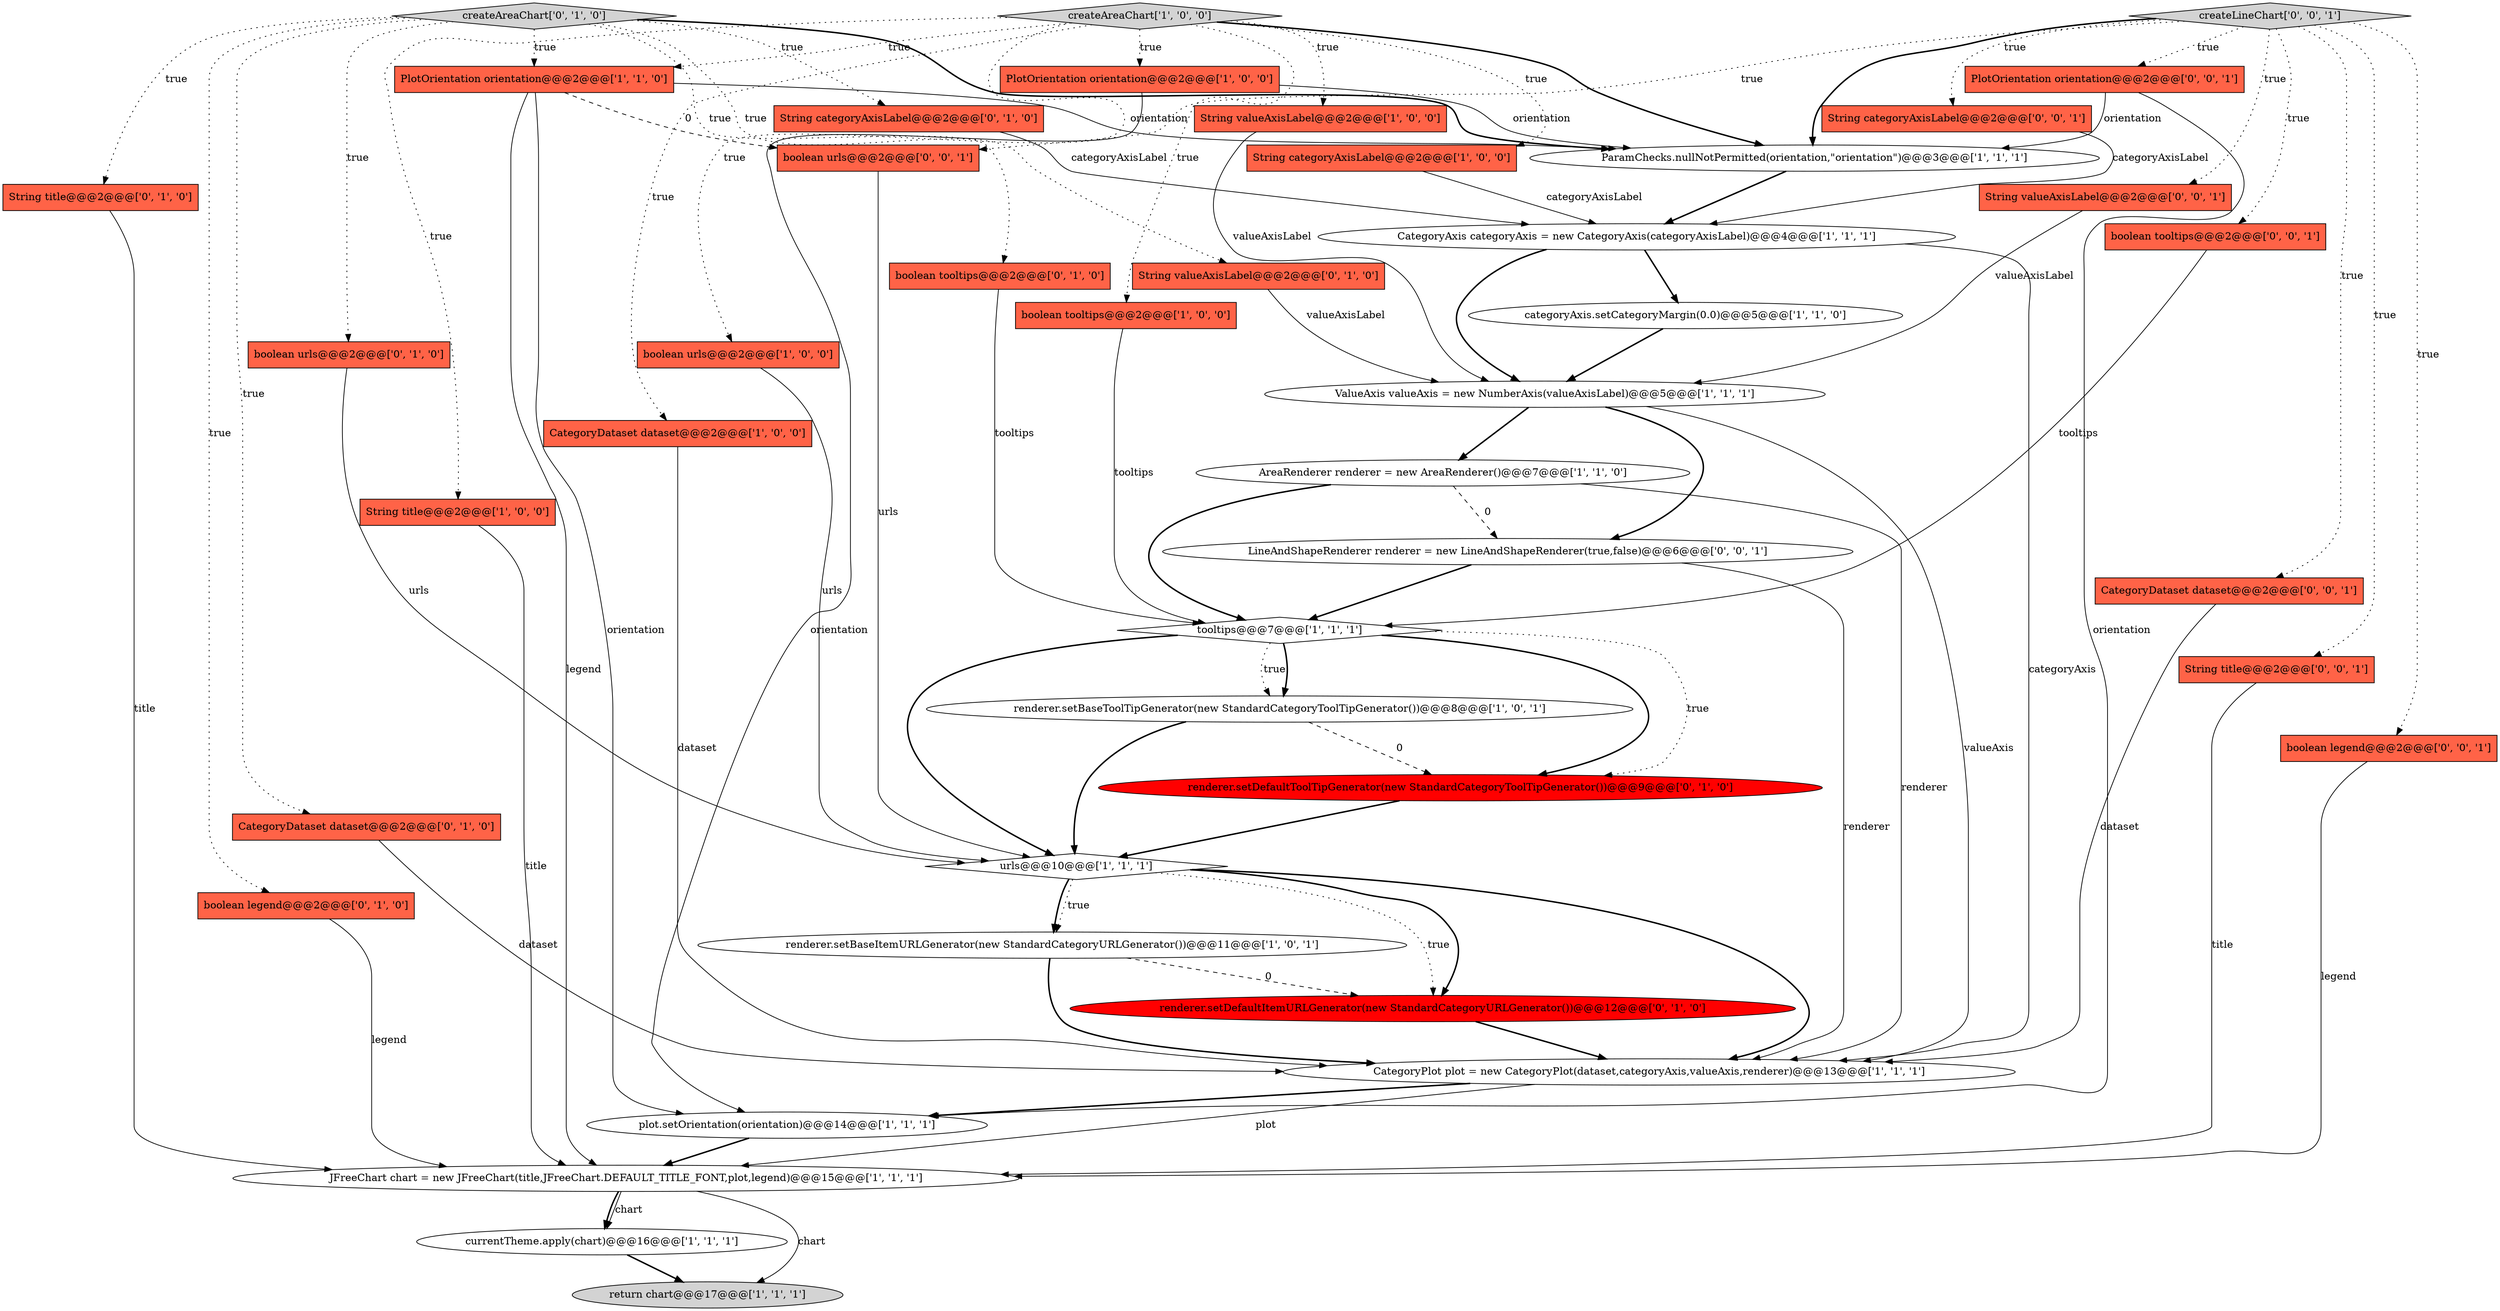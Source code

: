 digraph {
27 [style = filled, label = "String categoryAxisLabel@@@2@@@['0', '1', '0']", fillcolor = tomato, shape = box image = "AAA0AAABBB2BBB"];
21 [style = filled, label = "CategoryDataset dataset@@@2@@@['1', '0', '0']", fillcolor = tomato, shape = box image = "AAA0AAABBB1BBB"];
15 [style = filled, label = "CategoryAxis categoryAxis = new CategoryAxis(categoryAxisLabel)@@@4@@@['1', '1', '1']", fillcolor = white, shape = ellipse image = "AAA0AAABBB1BBB"];
26 [style = filled, label = "renderer.setDefaultToolTipGenerator(new StandardCategoryToolTipGenerator())@@@9@@@['0', '1', '0']", fillcolor = red, shape = ellipse image = "AAA1AAABBB2BBB"];
18 [style = filled, label = "plot.setOrientation(orientation)@@@14@@@['1', '1', '1']", fillcolor = white, shape = ellipse image = "AAA0AAABBB1BBB"];
20 [style = filled, label = "JFreeChart chart = new JFreeChart(title,JFreeChart.DEFAULT_TITLE_FONT,plot,legend)@@@15@@@['1', '1', '1']", fillcolor = white, shape = ellipse image = "AAA0AAABBB1BBB"];
41 [style = filled, label = "createLineChart['0', '0', '1']", fillcolor = lightgray, shape = diamond image = "AAA0AAABBB3BBB"];
32 [style = filled, label = "renderer.setDefaultItemURLGenerator(new StandardCategoryURLGenerator())@@@12@@@['0', '1', '0']", fillcolor = red, shape = ellipse image = "AAA1AAABBB2BBB"];
11 [style = filled, label = "CategoryPlot plot = new CategoryPlot(dataset,categoryAxis,valueAxis,renderer)@@@13@@@['1', '1', '1']", fillcolor = white, shape = ellipse image = "AAA0AAABBB1BBB"];
5 [style = filled, label = "currentTheme.apply(chart)@@@16@@@['1', '1', '1']", fillcolor = white, shape = ellipse image = "AAA0AAABBB1BBB"];
3 [style = filled, label = "renderer.setBaseItemURLGenerator(new StandardCategoryURLGenerator())@@@11@@@['1', '0', '1']", fillcolor = white, shape = ellipse image = "AAA0AAABBB1BBB"];
8 [style = filled, label = "renderer.setBaseToolTipGenerator(new StandardCategoryToolTipGenerator())@@@8@@@['1', '0', '1']", fillcolor = white, shape = ellipse image = "AAA0AAABBB1BBB"];
23 [style = filled, label = "boolean tooltips@@@2@@@['0', '1', '0']", fillcolor = tomato, shape = box image = "AAA0AAABBB2BBB"];
10 [style = filled, label = "createAreaChart['1', '0', '0']", fillcolor = lightgray, shape = diamond image = "AAA0AAABBB1BBB"];
37 [style = filled, label = "PlotOrientation orientation@@@2@@@['0', '0', '1']", fillcolor = tomato, shape = box image = "AAA0AAABBB3BBB"];
25 [style = filled, label = "String title@@@2@@@['0', '1', '0']", fillcolor = tomato, shape = box image = "AAA0AAABBB2BBB"];
14 [style = filled, label = "String title@@@2@@@['1', '0', '0']", fillcolor = tomato, shape = box image = "AAA0AAABBB1BBB"];
19 [style = filled, label = "String valueAxisLabel@@@2@@@['1', '0', '0']", fillcolor = tomato, shape = box image = "AAA0AAABBB1BBB"];
34 [style = filled, label = "String valueAxisLabel@@@2@@@['0', '0', '1']", fillcolor = tomato, shape = box image = "AAA0AAABBB3BBB"];
35 [style = filled, label = "LineAndShapeRenderer renderer = new LineAndShapeRenderer(true,false)@@@6@@@['0', '0', '1']", fillcolor = white, shape = ellipse image = "AAA0AAABBB3BBB"];
4 [style = filled, label = "boolean urls@@@2@@@['1', '0', '0']", fillcolor = tomato, shape = box image = "AAA0AAABBB1BBB"];
40 [style = filled, label = "boolean tooltips@@@2@@@['0', '0', '1']", fillcolor = tomato, shape = box image = "AAA0AAABBB3BBB"];
17 [style = filled, label = "ParamChecks.nullNotPermitted(orientation,\"orientation\")@@@3@@@['1', '1', '1']", fillcolor = white, shape = ellipse image = "AAA0AAABBB1BBB"];
39 [style = filled, label = "CategoryDataset dataset@@@2@@@['0', '0', '1']", fillcolor = tomato, shape = box image = "AAA0AAABBB3BBB"];
7 [style = filled, label = "boolean tooltips@@@2@@@['1', '0', '0']", fillcolor = tomato, shape = box image = "AAA0AAABBB1BBB"];
0 [style = filled, label = "urls@@@10@@@['1', '1', '1']", fillcolor = white, shape = diamond image = "AAA0AAABBB1BBB"];
36 [style = filled, label = "String categoryAxisLabel@@@2@@@['0', '0', '1']", fillcolor = tomato, shape = box image = "AAA0AAABBB3BBB"];
24 [style = filled, label = "createAreaChart['0', '1', '0']", fillcolor = lightgray, shape = diamond image = "AAA0AAABBB2BBB"];
33 [style = filled, label = "String title@@@2@@@['0', '0', '1']", fillcolor = tomato, shape = box image = "AAA0AAABBB3BBB"];
12 [style = filled, label = "return chart@@@17@@@['1', '1', '1']", fillcolor = lightgray, shape = ellipse image = "AAA0AAABBB1BBB"];
30 [style = filled, label = "CategoryDataset dataset@@@2@@@['0', '1', '0']", fillcolor = tomato, shape = box image = "AAA0AAABBB2BBB"];
6 [style = filled, label = "tooltips@@@7@@@['1', '1', '1']", fillcolor = white, shape = diamond image = "AAA0AAABBB1BBB"];
1 [style = filled, label = "PlotOrientation orientation@@@2@@@['1', '0', '0']", fillcolor = tomato, shape = box image = "AAA0AAABBB1BBB"];
22 [style = filled, label = "PlotOrientation orientation@@@2@@@['1', '1', '0']", fillcolor = tomato, shape = box image = "AAA0AAABBB1BBB"];
13 [style = filled, label = "ValueAxis valueAxis = new NumberAxis(valueAxisLabel)@@@5@@@['1', '1', '1']", fillcolor = white, shape = ellipse image = "AAA0AAABBB1BBB"];
9 [style = filled, label = "String categoryAxisLabel@@@2@@@['1', '0', '0']", fillcolor = tomato, shape = box image = "AAA0AAABBB1BBB"];
16 [style = filled, label = "categoryAxis.setCategoryMargin(0.0)@@@5@@@['1', '1', '0']", fillcolor = white, shape = ellipse image = "AAA0AAABBB1BBB"];
42 [style = filled, label = "boolean urls@@@2@@@['0', '0', '1']", fillcolor = tomato, shape = box image = "AAA0AAABBB3BBB"];
28 [style = filled, label = "boolean legend@@@2@@@['0', '1', '0']", fillcolor = tomato, shape = box image = "AAA0AAABBB2BBB"];
31 [style = filled, label = "boolean urls@@@2@@@['0', '1', '0']", fillcolor = tomato, shape = box image = "AAA0AAABBB2BBB"];
29 [style = filled, label = "String valueAxisLabel@@@2@@@['0', '1', '0']", fillcolor = tomato, shape = box image = "AAA0AAABBB2BBB"];
38 [style = filled, label = "boolean legend@@@2@@@['0', '0', '1']", fillcolor = tomato, shape = box image = "AAA0AAABBB3BBB"];
2 [style = filled, label = "AreaRenderer renderer = new AreaRenderer()@@@7@@@['1', '1', '0']", fillcolor = white, shape = ellipse image = "AAA0AAABBB1BBB"];
39->11 [style = solid, label="dataset"];
24->25 [style = dotted, label="true"];
2->6 [style = bold, label=""];
10->17 [style = bold, label=""];
24->27 [style = dotted, label="true"];
27->15 [style = solid, label="categoryAxisLabel"];
41->38 [style = dotted, label="true"];
7->6 [style = solid, label="tooltips"];
41->36 [style = dotted, label="true"];
8->0 [style = bold, label=""];
6->26 [style = dotted, label="true"];
22->42 [style = dashed, label="0"];
41->40 [style = dotted, label="true"];
20->5 [style = solid, label="chart"];
24->17 [style = bold, label=""];
19->13 [style = solid, label="valueAxisLabel"];
41->42 [style = dotted, label="true"];
0->3 [style = dotted, label="true"];
10->1 [style = dotted, label="true"];
41->33 [style = dotted, label="true"];
10->4 [style = dotted, label="true"];
22->18 [style = solid, label="orientation"];
32->11 [style = bold, label=""];
22->17 [style = solid, label="orientation"];
35->11 [style = solid, label="renderer"];
0->3 [style = bold, label=""];
15->13 [style = bold, label=""];
22->20 [style = solid, label="legend"];
21->11 [style = solid, label="dataset"];
3->11 [style = bold, label=""];
38->20 [style = solid, label="legend"];
14->20 [style = solid, label="title"];
11->18 [style = bold, label=""];
1->17 [style = solid, label="orientation"];
30->11 [style = solid, label="dataset"];
18->20 [style = bold, label=""];
26->0 [style = bold, label=""];
42->0 [style = solid, label="urls"];
24->22 [style = dotted, label="true"];
17->15 [style = bold, label=""];
3->32 [style = dashed, label="0"];
34->13 [style = solid, label="valueAxisLabel"];
23->6 [style = solid, label="tooltips"];
16->13 [style = bold, label=""];
6->26 [style = bold, label=""];
2->35 [style = dashed, label="0"];
28->20 [style = solid, label="legend"];
31->0 [style = solid, label="urls"];
0->11 [style = bold, label=""];
24->30 [style = dotted, label="true"];
4->0 [style = solid, label="urls"];
41->37 [style = dotted, label="true"];
10->9 [style = dotted, label="true"];
37->18 [style = solid, label="orientation"];
41->34 [style = dotted, label="true"];
15->11 [style = solid, label="categoryAxis"];
24->23 [style = dotted, label="true"];
1->18 [style = solid, label="orientation"];
6->8 [style = dotted, label="true"];
10->19 [style = dotted, label="true"];
20->12 [style = solid, label="chart"];
0->32 [style = dotted, label="true"];
0->32 [style = bold, label=""];
13->2 [style = bold, label=""];
8->26 [style = dashed, label="0"];
13->11 [style = solid, label="valueAxis"];
36->15 [style = solid, label="categoryAxisLabel"];
35->6 [style = bold, label=""];
24->29 [style = dotted, label="true"];
24->31 [style = dotted, label="true"];
29->13 [style = solid, label="valueAxisLabel"];
33->20 [style = solid, label="title"];
6->0 [style = bold, label=""];
41->39 [style = dotted, label="true"];
15->16 [style = bold, label=""];
24->28 [style = dotted, label="true"];
37->17 [style = solid, label="orientation"];
20->5 [style = bold, label=""];
10->14 [style = dotted, label="true"];
41->17 [style = bold, label=""];
25->20 [style = solid, label="title"];
11->20 [style = solid, label="plot"];
5->12 [style = bold, label=""];
6->8 [style = bold, label=""];
10->22 [style = dotted, label="true"];
40->6 [style = solid, label="tooltips"];
2->11 [style = solid, label="renderer"];
13->35 [style = bold, label=""];
10->21 [style = dotted, label="true"];
10->7 [style = dotted, label="true"];
9->15 [style = solid, label="categoryAxisLabel"];
}
